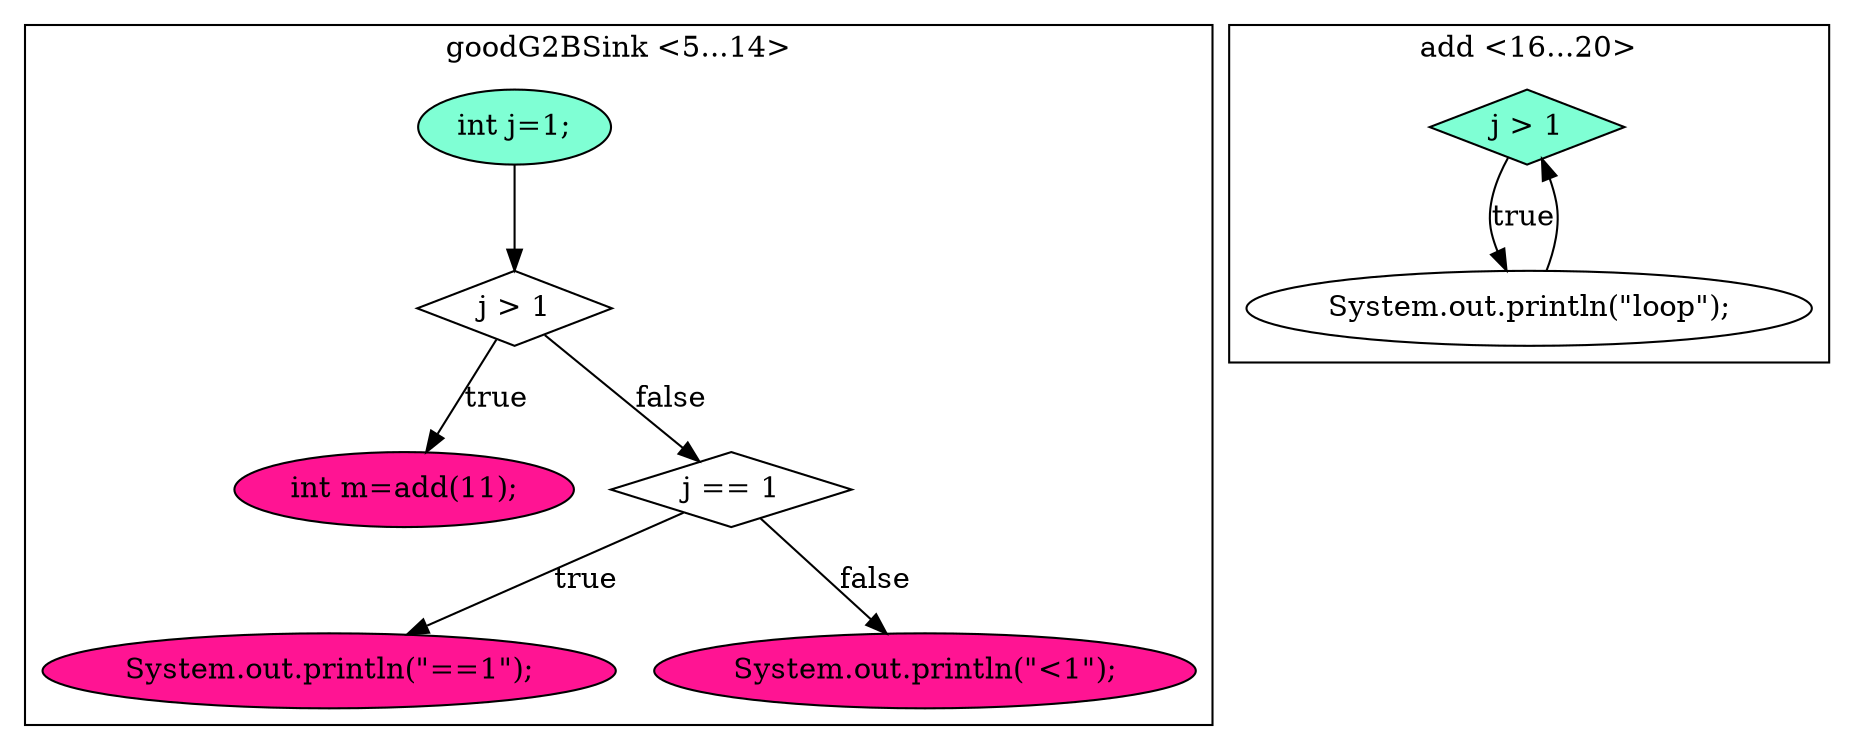 digraph CFG {
subgraph cluster0 {
label = "goodG2BSink <5...14>";
0.0 [style = filled, label = "int j=1;
", fillcolor = aquamarine, shape = ellipse];
0.1 [style = filled, label = "j > 1", fillcolor = white, shape = diamond];
0.2 [style = filled, label = "int m=add(11);
", fillcolor = deeppink, shape = ellipse];
0.3 [style = filled, label = "j == 1", fillcolor = white, shape = diamond];
0.4 [style = filled, label = "System.out.println(\"==1\");
", fillcolor = deeppink, shape = ellipse];
0.5 [style = filled, label = "System.out.println(\"<1\");
", fillcolor = deeppink, shape = ellipse];
0.0 -> 0.1 [style = solid, label=""];
0.1 -> 0.2 [style = solid, label="true"];
0.1 -> 0.3 [style = solid, label="false"];
0.3 -> 0.4 [style = solid, label="true"];
0.3 -> 0.5 [style = solid, label="false"];
}
subgraph cluster1 {
label = "add <16...20>";
1.0 [style = filled, label = "j > 1", fillcolor = aquamarine, shape = diamond];
1.1 [style = filled, label = "System.out.println(\"loop\");
", fillcolor = white, shape = ellipse];
1.0 -> 1.1 [style = solid, label="true"];
1.1 -> 1.0 [style = solid, label=""];
}
}